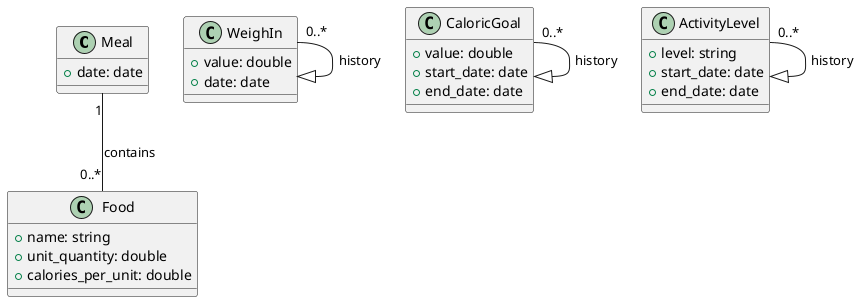 @startuml

class Meal {
  +date: date
}

class Food {
  +name: string
  +unit_quantity: double
  +calories_per_unit: double
}

class WeighIn {
  +value: double
  +date: date
}

class CaloricGoal {
  +value: double
  +start_date: date
  +end_date: date
}

class ActivityLevel {
  +level: string
  +start_date: date
  +end_date: date
}

Meal "1" -- "0..*" Food : contains
WeighIn "0..*" --|> "WeighIn" : history
CaloricGoal "0..*" --|> "CaloricGoal" : history
ActivityLevel "0..*" --|> "ActivityLevel" : history

@enduml
